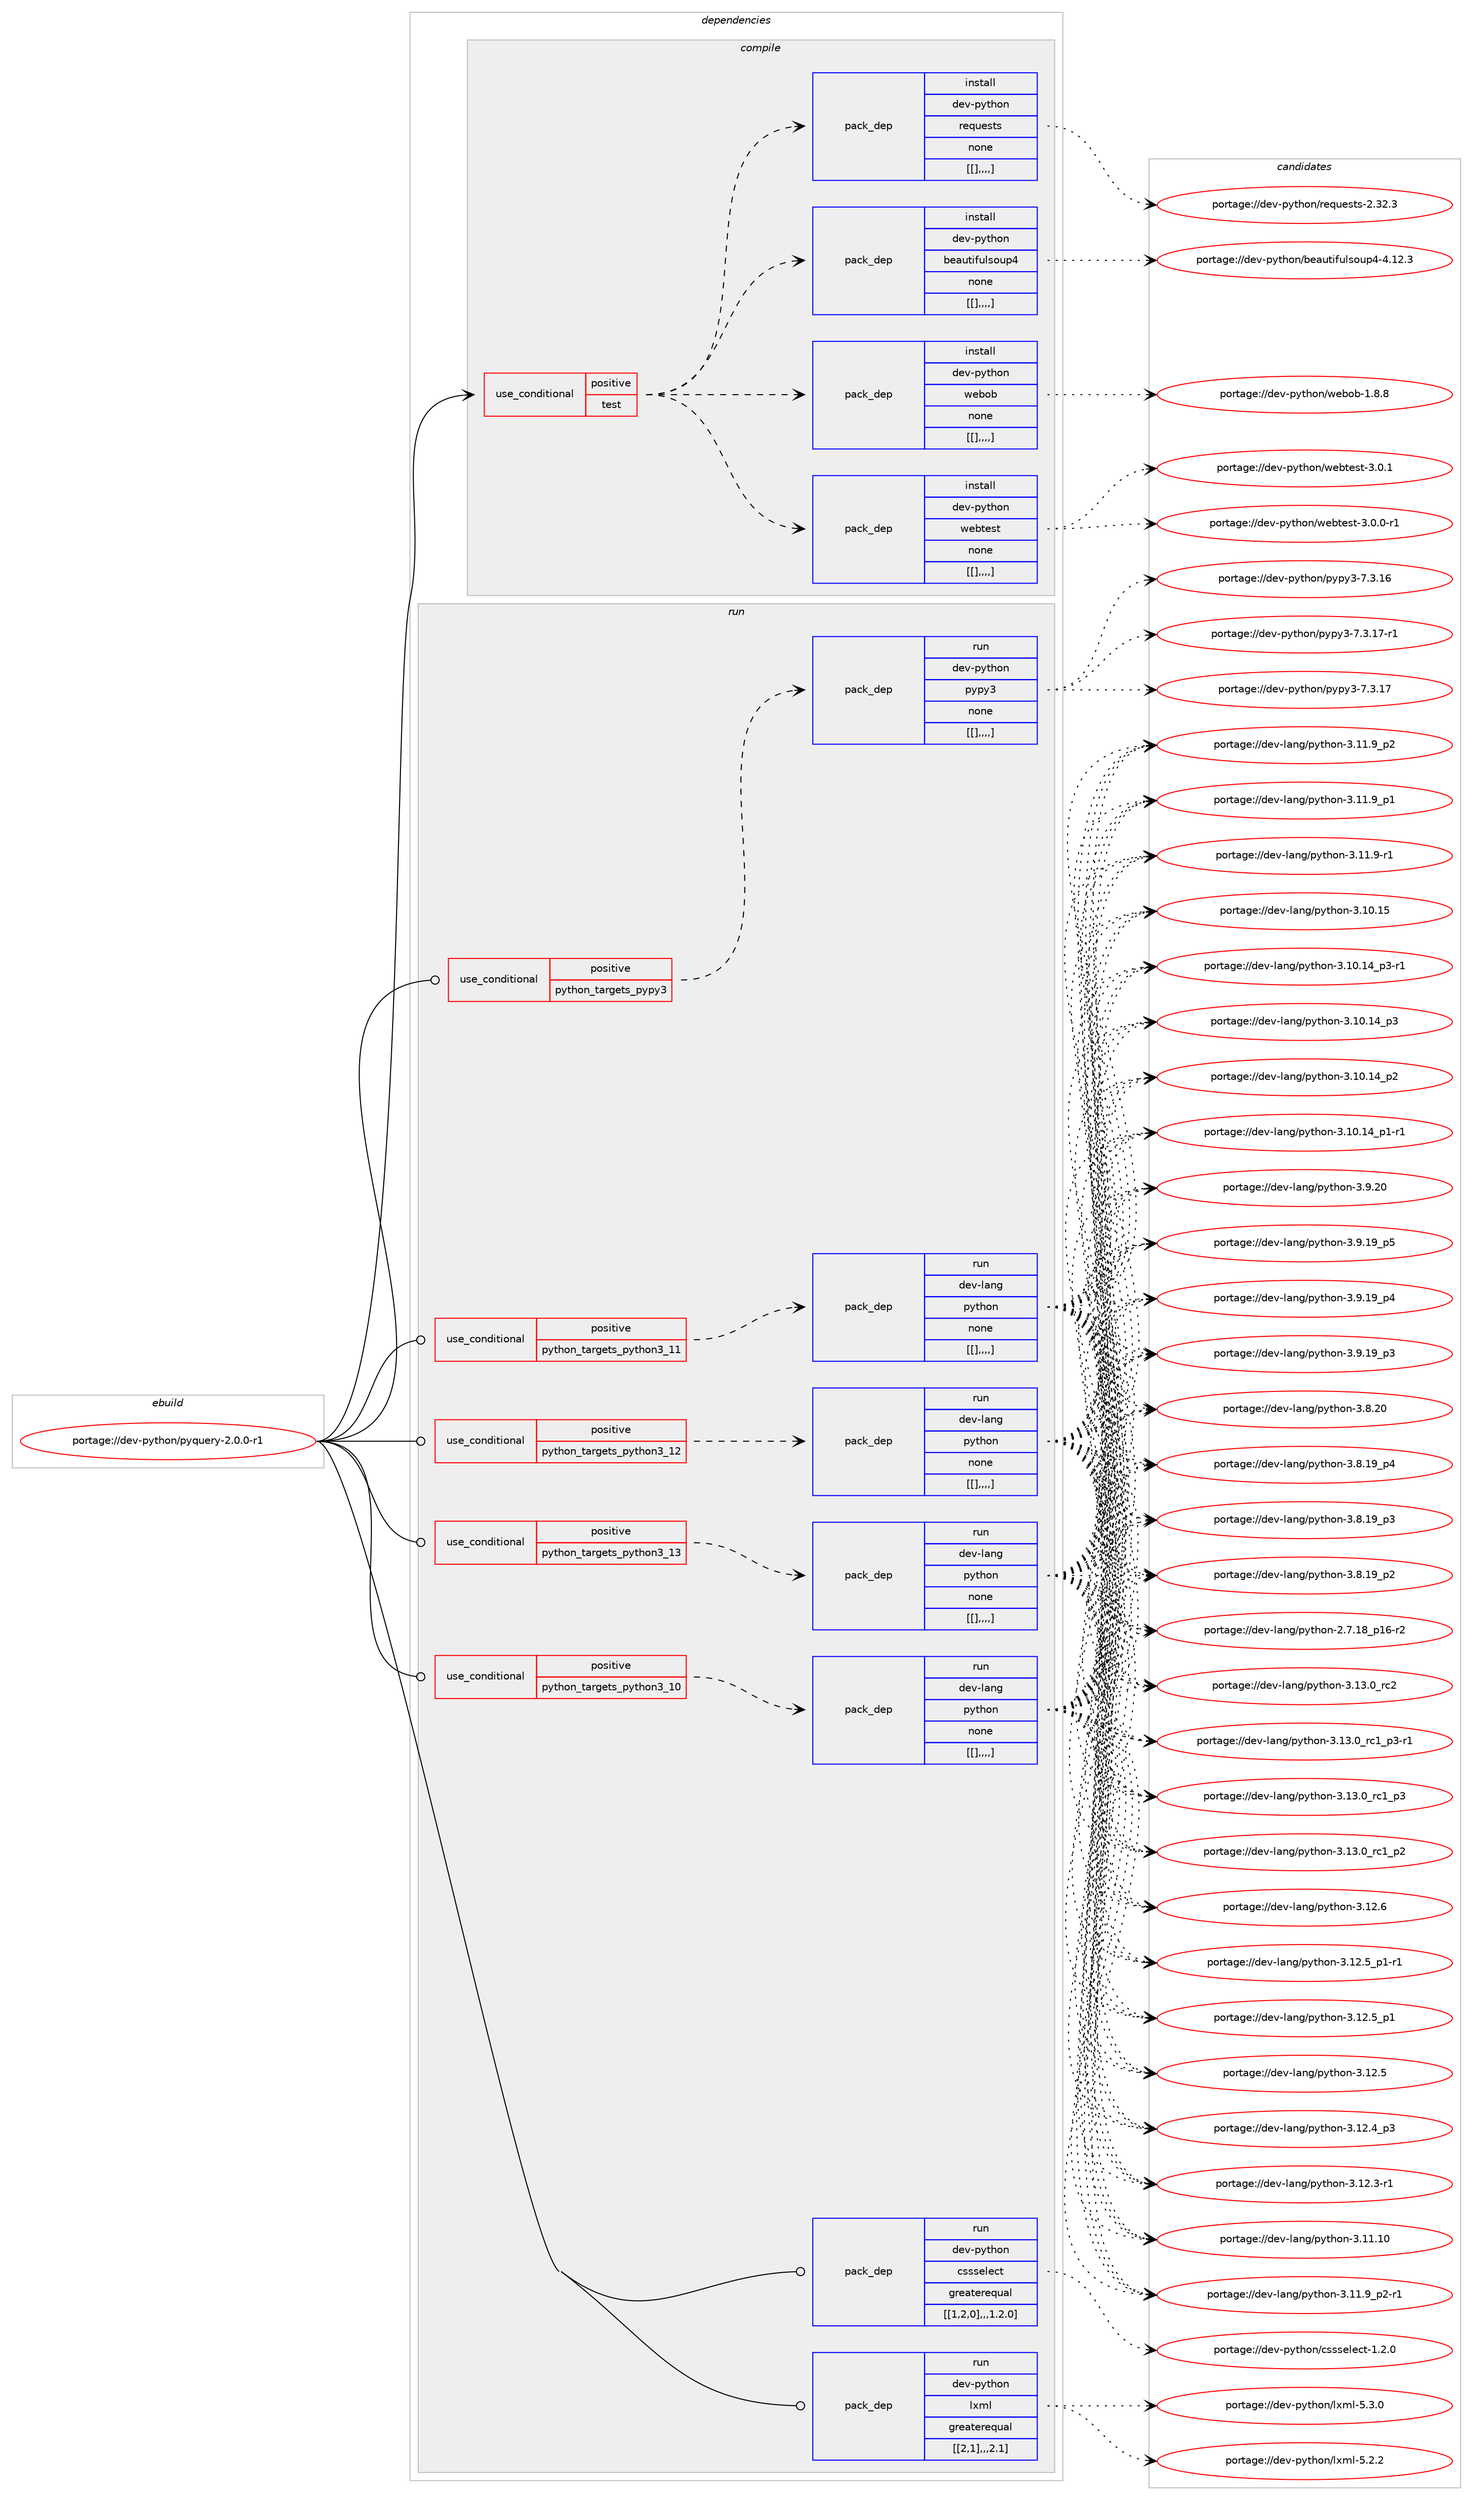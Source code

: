 digraph prolog {

# *************
# Graph options
# *************

newrank=true;
concentrate=true;
compound=true;
graph [rankdir=LR,fontname=Helvetica,fontsize=10,ranksep=1.5];#, ranksep=2.5, nodesep=0.2];
edge  [arrowhead=vee];
node  [fontname=Helvetica,fontsize=10];

# **********
# The ebuild
# **********

subgraph cluster_leftcol {
color=gray;
label=<<i>ebuild</i>>;
id [label="portage://dev-python/pyquery-2.0.0-r1", color=red, width=4, href="../dev-python/pyquery-2.0.0-r1.svg"];
}

# ****************
# The dependencies
# ****************

subgraph cluster_midcol {
color=gray;
label=<<i>dependencies</i>>;
subgraph cluster_compile {
fillcolor="#eeeeee";
style=filled;
label=<<i>compile</i>>;
subgraph cond38416 {
dependency159900 [label=<<TABLE BORDER="0" CELLBORDER="1" CELLSPACING="0" CELLPADDING="4"><TR><TD ROWSPAN="3" CELLPADDING="10">use_conditional</TD></TR><TR><TD>positive</TD></TR><TR><TD>test</TD></TR></TABLE>>, shape=none, color=red];
subgraph pack120233 {
dependency159901 [label=<<TABLE BORDER="0" CELLBORDER="1" CELLSPACING="0" CELLPADDING="4" WIDTH="220"><TR><TD ROWSPAN="6" CELLPADDING="30">pack_dep</TD></TR><TR><TD WIDTH="110">install</TD></TR><TR><TD>dev-python</TD></TR><TR><TD>beautifulsoup4</TD></TR><TR><TD>none</TD></TR><TR><TD>[[],,,,]</TD></TR></TABLE>>, shape=none, color=blue];
}
dependency159900:e -> dependency159901:w [weight=20,style="dashed",arrowhead="vee"];
subgraph pack120234 {
dependency159902 [label=<<TABLE BORDER="0" CELLBORDER="1" CELLSPACING="0" CELLPADDING="4" WIDTH="220"><TR><TD ROWSPAN="6" CELLPADDING="30">pack_dep</TD></TR><TR><TD WIDTH="110">install</TD></TR><TR><TD>dev-python</TD></TR><TR><TD>requests</TD></TR><TR><TD>none</TD></TR><TR><TD>[[],,,,]</TD></TR></TABLE>>, shape=none, color=blue];
}
dependency159900:e -> dependency159902:w [weight=20,style="dashed",arrowhead="vee"];
subgraph pack120235 {
dependency159903 [label=<<TABLE BORDER="0" CELLBORDER="1" CELLSPACING="0" CELLPADDING="4" WIDTH="220"><TR><TD ROWSPAN="6" CELLPADDING="30">pack_dep</TD></TR><TR><TD WIDTH="110">install</TD></TR><TR><TD>dev-python</TD></TR><TR><TD>webtest</TD></TR><TR><TD>none</TD></TR><TR><TD>[[],,,,]</TD></TR></TABLE>>, shape=none, color=blue];
}
dependency159900:e -> dependency159903:w [weight=20,style="dashed",arrowhead="vee"];
subgraph pack120236 {
dependency159904 [label=<<TABLE BORDER="0" CELLBORDER="1" CELLSPACING="0" CELLPADDING="4" WIDTH="220"><TR><TD ROWSPAN="6" CELLPADDING="30">pack_dep</TD></TR><TR><TD WIDTH="110">install</TD></TR><TR><TD>dev-python</TD></TR><TR><TD>webob</TD></TR><TR><TD>none</TD></TR><TR><TD>[[],,,,]</TD></TR></TABLE>>, shape=none, color=blue];
}
dependency159900:e -> dependency159904:w [weight=20,style="dashed",arrowhead="vee"];
}
id:e -> dependency159900:w [weight=20,style="solid",arrowhead="vee"];
}
subgraph cluster_compileandrun {
fillcolor="#eeeeee";
style=filled;
label=<<i>compile and run</i>>;
}
subgraph cluster_run {
fillcolor="#eeeeee";
style=filled;
label=<<i>run</i>>;
subgraph cond38417 {
dependency159905 [label=<<TABLE BORDER="0" CELLBORDER="1" CELLSPACING="0" CELLPADDING="4"><TR><TD ROWSPAN="3" CELLPADDING="10">use_conditional</TD></TR><TR><TD>positive</TD></TR><TR><TD>python_targets_pypy3</TD></TR></TABLE>>, shape=none, color=red];
subgraph pack120237 {
dependency159906 [label=<<TABLE BORDER="0" CELLBORDER="1" CELLSPACING="0" CELLPADDING="4" WIDTH="220"><TR><TD ROWSPAN="6" CELLPADDING="30">pack_dep</TD></TR><TR><TD WIDTH="110">run</TD></TR><TR><TD>dev-python</TD></TR><TR><TD>pypy3</TD></TR><TR><TD>none</TD></TR><TR><TD>[[],,,,]</TD></TR></TABLE>>, shape=none, color=blue];
}
dependency159905:e -> dependency159906:w [weight=20,style="dashed",arrowhead="vee"];
}
id:e -> dependency159905:w [weight=20,style="solid",arrowhead="odot"];
subgraph cond38418 {
dependency159907 [label=<<TABLE BORDER="0" CELLBORDER="1" CELLSPACING="0" CELLPADDING="4"><TR><TD ROWSPAN="3" CELLPADDING="10">use_conditional</TD></TR><TR><TD>positive</TD></TR><TR><TD>python_targets_python3_10</TD></TR></TABLE>>, shape=none, color=red];
subgraph pack120238 {
dependency159908 [label=<<TABLE BORDER="0" CELLBORDER="1" CELLSPACING="0" CELLPADDING="4" WIDTH="220"><TR><TD ROWSPAN="6" CELLPADDING="30">pack_dep</TD></TR><TR><TD WIDTH="110">run</TD></TR><TR><TD>dev-lang</TD></TR><TR><TD>python</TD></TR><TR><TD>none</TD></TR><TR><TD>[[],,,,]</TD></TR></TABLE>>, shape=none, color=blue];
}
dependency159907:e -> dependency159908:w [weight=20,style="dashed",arrowhead="vee"];
}
id:e -> dependency159907:w [weight=20,style="solid",arrowhead="odot"];
subgraph cond38419 {
dependency159909 [label=<<TABLE BORDER="0" CELLBORDER="1" CELLSPACING="0" CELLPADDING="4"><TR><TD ROWSPAN="3" CELLPADDING="10">use_conditional</TD></TR><TR><TD>positive</TD></TR><TR><TD>python_targets_python3_11</TD></TR></TABLE>>, shape=none, color=red];
subgraph pack120239 {
dependency159910 [label=<<TABLE BORDER="0" CELLBORDER="1" CELLSPACING="0" CELLPADDING="4" WIDTH="220"><TR><TD ROWSPAN="6" CELLPADDING="30">pack_dep</TD></TR><TR><TD WIDTH="110">run</TD></TR><TR><TD>dev-lang</TD></TR><TR><TD>python</TD></TR><TR><TD>none</TD></TR><TR><TD>[[],,,,]</TD></TR></TABLE>>, shape=none, color=blue];
}
dependency159909:e -> dependency159910:w [weight=20,style="dashed",arrowhead="vee"];
}
id:e -> dependency159909:w [weight=20,style="solid",arrowhead="odot"];
subgraph cond38420 {
dependency159911 [label=<<TABLE BORDER="0" CELLBORDER="1" CELLSPACING="0" CELLPADDING="4"><TR><TD ROWSPAN="3" CELLPADDING="10">use_conditional</TD></TR><TR><TD>positive</TD></TR><TR><TD>python_targets_python3_12</TD></TR></TABLE>>, shape=none, color=red];
subgraph pack120240 {
dependency159912 [label=<<TABLE BORDER="0" CELLBORDER="1" CELLSPACING="0" CELLPADDING="4" WIDTH="220"><TR><TD ROWSPAN="6" CELLPADDING="30">pack_dep</TD></TR><TR><TD WIDTH="110">run</TD></TR><TR><TD>dev-lang</TD></TR><TR><TD>python</TD></TR><TR><TD>none</TD></TR><TR><TD>[[],,,,]</TD></TR></TABLE>>, shape=none, color=blue];
}
dependency159911:e -> dependency159912:w [weight=20,style="dashed",arrowhead="vee"];
}
id:e -> dependency159911:w [weight=20,style="solid",arrowhead="odot"];
subgraph cond38421 {
dependency159913 [label=<<TABLE BORDER="0" CELLBORDER="1" CELLSPACING="0" CELLPADDING="4"><TR><TD ROWSPAN="3" CELLPADDING="10">use_conditional</TD></TR><TR><TD>positive</TD></TR><TR><TD>python_targets_python3_13</TD></TR></TABLE>>, shape=none, color=red];
subgraph pack120241 {
dependency159914 [label=<<TABLE BORDER="0" CELLBORDER="1" CELLSPACING="0" CELLPADDING="4" WIDTH="220"><TR><TD ROWSPAN="6" CELLPADDING="30">pack_dep</TD></TR><TR><TD WIDTH="110">run</TD></TR><TR><TD>dev-lang</TD></TR><TR><TD>python</TD></TR><TR><TD>none</TD></TR><TR><TD>[[],,,,]</TD></TR></TABLE>>, shape=none, color=blue];
}
dependency159913:e -> dependency159914:w [weight=20,style="dashed",arrowhead="vee"];
}
id:e -> dependency159913:w [weight=20,style="solid",arrowhead="odot"];
subgraph pack120242 {
dependency159915 [label=<<TABLE BORDER="0" CELLBORDER="1" CELLSPACING="0" CELLPADDING="4" WIDTH="220"><TR><TD ROWSPAN="6" CELLPADDING="30">pack_dep</TD></TR><TR><TD WIDTH="110">run</TD></TR><TR><TD>dev-python</TD></TR><TR><TD>cssselect</TD></TR><TR><TD>greaterequal</TD></TR><TR><TD>[[1,2,0],,,1.2.0]</TD></TR></TABLE>>, shape=none, color=blue];
}
id:e -> dependency159915:w [weight=20,style="solid",arrowhead="odot"];
subgraph pack120243 {
dependency159916 [label=<<TABLE BORDER="0" CELLBORDER="1" CELLSPACING="0" CELLPADDING="4" WIDTH="220"><TR><TD ROWSPAN="6" CELLPADDING="30">pack_dep</TD></TR><TR><TD WIDTH="110">run</TD></TR><TR><TD>dev-python</TD></TR><TR><TD>lxml</TD></TR><TR><TD>greaterequal</TD></TR><TR><TD>[[2,1],,,2.1]</TD></TR></TABLE>>, shape=none, color=blue];
}
id:e -> dependency159916:w [weight=20,style="solid",arrowhead="odot"];
}
}

# **************
# The candidates
# **************

subgraph cluster_choices {
rank=same;
color=gray;
label=<<i>candidates</i>>;

subgraph choice120233 {
color=black;
nodesep=1;
choice100101118451121211161041111104798101971171161051021171081151111171125245524649504651 [label="portage://dev-python/beautifulsoup4-4.12.3", color=red, width=4,href="../dev-python/beautifulsoup4-4.12.3.svg"];
dependency159901:e -> choice100101118451121211161041111104798101971171161051021171081151111171125245524649504651:w [style=dotted,weight="100"];
}
subgraph choice120234 {
color=black;
nodesep=1;
choice100101118451121211161041111104711410111311710111511611545504651504651 [label="portage://dev-python/requests-2.32.3", color=red, width=4,href="../dev-python/requests-2.32.3.svg"];
dependency159902:e -> choice100101118451121211161041111104711410111311710111511611545504651504651:w [style=dotted,weight="100"];
}
subgraph choice120235 {
color=black;
nodesep=1;
choice100101118451121211161041111104711910198116101115116455146484649 [label="portage://dev-python/webtest-3.0.1", color=red, width=4,href="../dev-python/webtest-3.0.1.svg"];
choice1001011184511212111610411111047119101981161011151164551464846484511449 [label="portage://dev-python/webtest-3.0.0-r1", color=red, width=4,href="../dev-python/webtest-3.0.0-r1.svg"];
dependency159903:e -> choice100101118451121211161041111104711910198116101115116455146484649:w [style=dotted,weight="100"];
dependency159903:e -> choice1001011184511212111610411111047119101981161011151164551464846484511449:w [style=dotted,weight="100"];
}
subgraph choice120236 {
color=black;
nodesep=1;
choice10010111845112121116104111110471191019811198454946564656 [label="portage://dev-python/webob-1.8.8", color=red, width=4,href="../dev-python/webob-1.8.8.svg"];
dependency159904:e -> choice10010111845112121116104111110471191019811198454946564656:w [style=dotted,weight="100"];
}
subgraph choice120237 {
color=black;
nodesep=1;
choice100101118451121211161041111104711212111212151455546514649554511449 [label="portage://dev-python/pypy3-7.3.17-r1", color=red, width=4,href="../dev-python/pypy3-7.3.17-r1.svg"];
choice10010111845112121116104111110471121211121215145554651464955 [label="portage://dev-python/pypy3-7.3.17", color=red, width=4,href="../dev-python/pypy3-7.3.17.svg"];
choice10010111845112121116104111110471121211121215145554651464954 [label="portage://dev-python/pypy3-7.3.16", color=red, width=4,href="../dev-python/pypy3-7.3.16.svg"];
dependency159906:e -> choice100101118451121211161041111104711212111212151455546514649554511449:w [style=dotted,weight="100"];
dependency159906:e -> choice10010111845112121116104111110471121211121215145554651464955:w [style=dotted,weight="100"];
dependency159906:e -> choice10010111845112121116104111110471121211121215145554651464954:w [style=dotted,weight="100"];
}
subgraph choice120238 {
color=black;
nodesep=1;
choice10010111845108971101034711212111610411111045514649514648951149950 [label="portage://dev-lang/python-3.13.0_rc2", color=red, width=4,href="../dev-lang/python-3.13.0_rc2.svg"];
choice1001011184510897110103471121211161041111104551464951464895114994995112514511449 [label="portage://dev-lang/python-3.13.0_rc1_p3-r1", color=red, width=4,href="../dev-lang/python-3.13.0_rc1_p3-r1.svg"];
choice100101118451089711010347112121116104111110455146495146489511499499511251 [label="portage://dev-lang/python-3.13.0_rc1_p3", color=red, width=4,href="../dev-lang/python-3.13.0_rc1_p3.svg"];
choice100101118451089711010347112121116104111110455146495146489511499499511250 [label="portage://dev-lang/python-3.13.0_rc1_p2", color=red, width=4,href="../dev-lang/python-3.13.0_rc1_p2.svg"];
choice10010111845108971101034711212111610411111045514649504654 [label="portage://dev-lang/python-3.12.6", color=red, width=4,href="../dev-lang/python-3.12.6.svg"];
choice1001011184510897110103471121211161041111104551464950465395112494511449 [label="portage://dev-lang/python-3.12.5_p1-r1", color=red, width=4,href="../dev-lang/python-3.12.5_p1-r1.svg"];
choice100101118451089711010347112121116104111110455146495046539511249 [label="portage://dev-lang/python-3.12.5_p1", color=red, width=4,href="../dev-lang/python-3.12.5_p1.svg"];
choice10010111845108971101034711212111610411111045514649504653 [label="portage://dev-lang/python-3.12.5", color=red, width=4,href="../dev-lang/python-3.12.5.svg"];
choice100101118451089711010347112121116104111110455146495046529511251 [label="portage://dev-lang/python-3.12.4_p3", color=red, width=4,href="../dev-lang/python-3.12.4_p3.svg"];
choice100101118451089711010347112121116104111110455146495046514511449 [label="portage://dev-lang/python-3.12.3-r1", color=red, width=4,href="../dev-lang/python-3.12.3-r1.svg"];
choice1001011184510897110103471121211161041111104551464949464948 [label="portage://dev-lang/python-3.11.10", color=red, width=4,href="../dev-lang/python-3.11.10.svg"];
choice1001011184510897110103471121211161041111104551464949465795112504511449 [label="portage://dev-lang/python-3.11.9_p2-r1", color=red, width=4,href="../dev-lang/python-3.11.9_p2-r1.svg"];
choice100101118451089711010347112121116104111110455146494946579511250 [label="portage://dev-lang/python-3.11.9_p2", color=red, width=4,href="../dev-lang/python-3.11.9_p2.svg"];
choice100101118451089711010347112121116104111110455146494946579511249 [label="portage://dev-lang/python-3.11.9_p1", color=red, width=4,href="../dev-lang/python-3.11.9_p1.svg"];
choice100101118451089711010347112121116104111110455146494946574511449 [label="portage://dev-lang/python-3.11.9-r1", color=red, width=4,href="../dev-lang/python-3.11.9-r1.svg"];
choice1001011184510897110103471121211161041111104551464948464953 [label="portage://dev-lang/python-3.10.15", color=red, width=4,href="../dev-lang/python-3.10.15.svg"];
choice100101118451089711010347112121116104111110455146494846495295112514511449 [label="portage://dev-lang/python-3.10.14_p3-r1", color=red, width=4,href="../dev-lang/python-3.10.14_p3-r1.svg"];
choice10010111845108971101034711212111610411111045514649484649529511251 [label="portage://dev-lang/python-3.10.14_p3", color=red, width=4,href="../dev-lang/python-3.10.14_p3.svg"];
choice10010111845108971101034711212111610411111045514649484649529511250 [label="portage://dev-lang/python-3.10.14_p2", color=red, width=4,href="../dev-lang/python-3.10.14_p2.svg"];
choice100101118451089711010347112121116104111110455146494846495295112494511449 [label="portage://dev-lang/python-3.10.14_p1-r1", color=red, width=4,href="../dev-lang/python-3.10.14_p1-r1.svg"];
choice10010111845108971101034711212111610411111045514657465048 [label="portage://dev-lang/python-3.9.20", color=red, width=4,href="../dev-lang/python-3.9.20.svg"];
choice100101118451089711010347112121116104111110455146574649579511253 [label="portage://dev-lang/python-3.9.19_p5", color=red, width=4,href="../dev-lang/python-3.9.19_p5.svg"];
choice100101118451089711010347112121116104111110455146574649579511252 [label="portage://dev-lang/python-3.9.19_p4", color=red, width=4,href="../dev-lang/python-3.9.19_p4.svg"];
choice100101118451089711010347112121116104111110455146574649579511251 [label="portage://dev-lang/python-3.9.19_p3", color=red, width=4,href="../dev-lang/python-3.9.19_p3.svg"];
choice10010111845108971101034711212111610411111045514656465048 [label="portage://dev-lang/python-3.8.20", color=red, width=4,href="../dev-lang/python-3.8.20.svg"];
choice100101118451089711010347112121116104111110455146564649579511252 [label="portage://dev-lang/python-3.8.19_p4", color=red, width=4,href="../dev-lang/python-3.8.19_p4.svg"];
choice100101118451089711010347112121116104111110455146564649579511251 [label="portage://dev-lang/python-3.8.19_p3", color=red, width=4,href="../dev-lang/python-3.8.19_p3.svg"];
choice100101118451089711010347112121116104111110455146564649579511250 [label="portage://dev-lang/python-3.8.19_p2", color=red, width=4,href="../dev-lang/python-3.8.19_p2.svg"];
choice100101118451089711010347112121116104111110455046554649569511249544511450 [label="portage://dev-lang/python-2.7.18_p16-r2", color=red, width=4,href="../dev-lang/python-2.7.18_p16-r2.svg"];
dependency159908:e -> choice10010111845108971101034711212111610411111045514649514648951149950:w [style=dotted,weight="100"];
dependency159908:e -> choice1001011184510897110103471121211161041111104551464951464895114994995112514511449:w [style=dotted,weight="100"];
dependency159908:e -> choice100101118451089711010347112121116104111110455146495146489511499499511251:w [style=dotted,weight="100"];
dependency159908:e -> choice100101118451089711010347112121116104111110455146495146489511499499511250:w [style=dotted,weight="100"];
dependency159908:e -> choice10010111845108971101034711212111610411111045514649504654:w [style=dotted,weight="100"];
dependency159908:e -> choice1001011184510897110103471121211161041111104551464950465395112494511449:w [style=dotted,weight="100"];
dependency159908:e -> choice100101118451089711010347112121116104111110455146495046539511249:w [style=dotted,weight="100"];
dependency159908:e -> choice10010111845108971101034711212111610411111045514649504653:w [style=dotted,weight="100"];
dependency159908:e -> choice100101118451089711010347112121116104111110455146495046529511251:w [style=dotted,weight="100"];
dependency159908:e -> choice100101118451089711010347112121116104111110455146495046514511449:w [style=dotted,weight="100"];
dependency159908:e -> choice1001011184510897110103471121211161041111104551464949464948:w [style=dotted,weight="100"];
dependency159908:e -> choice1001011184510897110103471121211161041111104551464949465795112504511449:w [style=dotted,weight="100"];
dependency159908:e -> choice100101118451089711010347112121116104111110455146494946579511250:w [style=dotted,weight="100"];
dependency159908:e -> choice100101118451089711010347112121116104111110455146494946579511249:w [style=dotted,weight="100"];
dependency159908:e -> choice100101118451089711010347112121116104111110455146494946574511449:w [style=dotted,weight="100"];
dependency159908:e -> choice1001011184510897110103471121211161041111104551464948464953:w [style=dotted,weight="100"];
dependency159908:e -> choice100101118451089711010347112121116104111110455146494846495295112514511449:w [style=dotted,weight="100"];
dependency159908:e -> choice10010111845108971101034711212111610411111045514649484649529511251:w [style=dotted,weight="100"];
dependency159908:e -> choice10010111845108971101034711212111610411111045514649484649529511250:w [style=dotted,weight="100"];
dependency159908:e -> choice100101118451089711010347112121116104111110455146494846495295112494511449:w [style=dotted,weight="100"];
dependency159908:e -> choice10010111845108971101034711212111610411111045514657465048:w [style=dotted,weight="100"];
dependency159908:e -> choice100101118451089711010347112121116104111110455146574649579511253:w [style=dotted,weight="100"];
dependency159908:e -> choice100101118451089711010347112121116104111110455146574649579511252:w [style=dotted,weight="100"];
dependency159908:e -> choice100101118451089711010347112121116104111110455146574649579511251:w [style=dotted,weight="100"];
dependency159908:e -> choice10010111845108971101034711212111610411111045514656465048:w [style=dotted,weight="100"];
dependency159908:e -> choice100101118451089711010347112121116104111110455146564649579511252:w [style=dotted,weight="100"];
dependency159908:e -> choice100101118451089711010347112121116104111110455146564649579511251:w [style=dotted,weight="100"];
dependency159908:e -> choice100101118451089711010347112121116104111110455146564649579511250:w [style=dotted,weight="100"];
dependency159908:e -> choice100101118451089711010347112121116104111110455046554649569511249544511450:w [style=dotted,weight="100"];
}
subgraph choice120239 {
color=black;
nodesep=1;
choice10010111845108971101034711212111610411111045514649514648951149950 [label="portage://dev-lang/python-3.13.0_rc2", color=red, width=4,href="../dev-lang/python-3.13.0_rc2.svg"];
choice1001011184510897110103471121211161041111104551464951464895114994995112514511449 [label="portage://dev-lang/python-3.13.0_rc1_p3-r1", color=red, width=4,href="../dev-lang/python-3.13.0_rc1_p3-r1.svg"];
choice100101118451089711010347112121116104111110455146495146489511499499511251 [label="portage://dev-lang/python-3.13.0_rc1_p3", color=red, width=4,href="../dev-lang/python-3.13.0_rc1_p3.svg"];
choice100101118451089711010347112121116104111110455146495146489511499499511250 [label="portage://dev-lang/python-3.13.0_rc1_p2", color=red, width=4,href="../dev-lang/python-3.13.0_rc1_p2.svg"];
choice10010111845108971101034711212111610411111045514649504654 [label="portage://dev-lang/python-3.12.6", color=red, width=4,href="../dev-lang/python-3.12.6.svg"];
choice1001011184510897110103471121211161041111104551464950465395112494511449 [label="portage://dev-lang/python-3.12.5_p1-r1", color=red, width=4,href="../dev-lang/python-3.12.5_p1-r1.svg"];
choice100101118451089711010347112121116104111110455146495046539511249 [label="portage://dev-lang/python-3.12.5_p1", color=red, width=4,href="../dev-lang/python-3.12.5_p1.svg"];
choice10010111845108971101034711212111610411111045514649504653 [label="portage://dev-lang/python-3.12.5", color=red, width=4,href="../dev-lang/python-3.12.5.svg"];
choice100101118451089711010347112121116104111110455146495046529511251 [label="portage://dev-lang/python-3.12.4_p3", color=red, width=4,href="../dev-lang/python-3.12.4_p3.svg"];
choice100101118451089711010347112121116104111110455146495046514511449 [label="portage://dev-lang/python-3.12.3-r1", color=red, width=4,href="../dev-lang/python-3.12.3-r1.svg"];
choice1001011184510897110103471121211161041111104551464949464948 [label="portage://dev-lang/python-3.11.10", color=red, width=4,href="../dev-lang/python-3.11.10.svg"];
choice1001011184510897110103471121211161041111104551464949465795112504511449 [label="portage://dev-lang/python-3.11.9_p2-r1", color=red, width=4,href="../dev-lang/python-3.11.9_p2-r1.svg"];
choice100101118451089711010347112121116104111110455146494946579511250 [label="portage://dev-lang/python-3.11.9_p2", color=red, width=4,href="../dev-lang/python-3.11.9_p2.svg"];
choice100101118451089711010347112121116104111110455146494946579511249 [label="portage://dev-lang/python-3.11.9_p1", color=red, width=4,href="../dev-lang/python-3.11.9_p1.svg"];
choice100101118451089711010347112121116104111110455146494946574511449 [label="portage://dev-lang/python-3.11.9-r1", color=red, width=4,href="../dev-lang/python-3.11.9-r1.svg"];
choice1001011184510897110103471121211161041111104551464948464953 [label="portage://dev-lang/python-3.10.15", color=red, width=4,href="../dev-lang/python-3.10.15.svg"];
choice100101118451089711010347112121116104111110455146494846495295112514511449 [label="portage://dev-lang/python-3.10.14_p3-r1", color=red, width=4,href="../dev-lang/python-3.10.14_p3-r1.svg"];
choice10010111845108971101034711212111610411111045514649484649529511251 [label="portage://dev-lang/python-3.10.14_p3", color=red, width=4,href="../dev-lang/python-3.10.14_p3.svg"];
choice10010111845108971101034711212111610411111045514649484649529511250 [label="portage://dev-lang/python-3.10.14_p2", color=red, width=4,href="../dev-lang/python-3.10.14_p2.svg"];
choice100101118451089711010347112121116104111110455146494846495295112494511449 [label="portage://dev-lang/python-3.10.14_p1-r1", color=red, width=4,href="../dev-lang/python-3.10.14_p1-r1.svg"];
choice10010111845108971101034711212111610411111045514657465048 [label="portage://dev-lang/python-3.9.20", color=red, width=4,href="../dev-lang/python-3.9.20.svg"];
choice100101118451089711010347112121116104111110455146574649579511253 [label="portage://dev-lang/python-3.9.19_p5", color=red, width=4,href="../dev-lang/python-3.9.19_p5.svg"];
choice100101118451089711010347112121116104111110455146574649579511252 [label="portage://dev-lang/python-3.9.19_p4", color=red, width=4,href="../dev-lang/python-3.9.19_p4.svg"];
choice100101118451089711010347112121116104111110455146574649579511251 [label="portage://dev-lang/python-3.9.19_p3", color=red, width=4,href="../dev-lang/python-3.9.19_p3.svg"];
choice10010111845108971101034711212111610411111045514656465048 [label="portage://dev-lang/python-3.8.20", color=red, width=4,href="../dev-lang/python-3.8.20.svg"];
choice100101118451089711010347112121116104111110455146564649579511252 [label="portage://dev-lang/python-3.8.19_p4", color=red, width=4,href="../dev-lang/python-3.8.19_p4.svg"];
choice100101118451089711010347112121116104111110455146564649579511251 [label="portage://dev-lang/python-3.8.19_p3", color=red, width=4,href="../dev-lang/python-3.8.19_p3.svg"];
choice100101118451089711010347112121116104111110455146564649579511250 [label="portage://dev-lang/python-3.8.19_p2", color=red, width=4,href="../dev-lang/python-3.8.19_p2.svg"];
choice100101118451089711010347112121116104111110455046554649569511249544511450 [label="portage://dev-lang/python-2.7.18_p16-r2", color=red, width=4,href="../dev-lang/python-2.7.18_p16-r2.svg"];
dependency159910:e -> choice10010111845108971101034711212111610411111045514649514648951149950:w [style=dotted,weight="100"];
dependency159910:e -> choice1001011184510897110103471121211161041111104551464951464895114994995112514511449:w [style=dotted,weight="100"];
dependency159910:e -> choice100101118451089711010347112121116104111110455146495146489511499499511251:w [style=dotted,weight="100"];
dependency159910:e -> choice100101118451089711010347112121116104111110455146495146489511499499511250:w [style=dotted,weight="100"];
dependency159910:e -> choice10010111845108971101034711212111610411111045514649504654:w [style=dotted,weight="100"];
dependency159910:e -> choice1001011184510897110103471121211161041111104551464950465395112494511449:w [style=dotted,weight="100"];
dependency159910:e -> choice100101118451089711010347112121116104111110455146495046539511249:w [style=dotted,weight="100"];
dependency159910:e -> choice10010111845108971101034711212111610411111045514649504653:w [style=dotted,weight="100"];
dependency159910:e -> choice100101118451089711010347112121116104111110455146495046529511251:w [style=dotted,weight="100"];
dependency159910:e -> choice100101118451089711010347112121116104111110455146495046514511449:w [style=dotted,weight="100"];
dependency159910:e -> choice1001011184510897110103471121211161041111104551464949464948:w [style=dotted,weight="100"];
dependency159910:e -> choice1001011184510897110103471121211161041111104551464949465795112504511449:w [style=dotted,weight="100"];
dependency159910:e -> choice100101118451089711010347112121116104111110455146494946579511250:w [style=dotted,weight="100"];
dependency159910:e -> choice100101118451089711010347112121116104111110455146494946579511249:w [style=dotted,weight="100"];
dependency159910:e -> choice100101118451089711010347112121116104111110455146494946574511449:w [style=dotted,weight="100"];
dependency159910:e -> choice1001011184510897110103471121211161041111104551464948464953:w [style=dotted,weight="100"];
dependency159910:e -> choice100101118451089711010347112121116104111110455146494846495295112514511449:w [style=dotted,weight="100"];
dependency159910:e -> choice10010111845108971101034711212111610411111045514649484649529511251:w [style=dotted,weight="100"];
dependency159910:e -> choice10010111845108971101034711212111610411111045514649484649529511250:w [style=dotted,weight="100"];
dependency159910:e -> choice100101118451089711010347112121116104111110455146494846495295112494511449:w [style=dotted,weight="100"];
dependency159910:e -> choice10010111845108971101034711212111610411111045514657465048:w [style=dotted,weight="100"];
dependency159910:e -> choice100101118451089711010347112121116104111110455146574649579511253:w [style=dotted,weight="100"];
dependency159910:e -> choice100101118451089711010347112121116104111110455146574649579511252:w [style=dotted,weight="100"];
dependency159910:e -> choice100101118451089711010347112121116104111110455146574649579511251:w [style=dotted,weight="100"];
dependency159910:e -> choice10010111845108971101034711212111610411111045514656465048:w [style=dotted,weight="100"];
dependency159910:e -> choice100101118451089711010347112121116104111110455146564649579511252:w [style=dotted,weight="100"];
dependency159910:e -> choice100101118451089711010347112121116104111110455146564649579511251:w [style=dotted,weight="100"];
dependency159910:e -> choice100101118451089711010347112121116104111110455146564649579511250:w [style=dotted,weight="100"];
dependency159910:e -> choice100101118451089711010347112121116104111110455046554649569511249544511450:w [style=dotted,weight="100"];
}
subgraph choice120240 {
color=black;
nodesep=1;
choice10010111845108971101034711212111610411111045514649514648951149950 [label="portage://dev-lang/python-3.13.0_rc2", color=red, width=4,href="../dev-lang/python-3.13.0_rc2.svg"];
choice1001011184510897110103471121211161041111104551464951464895114994995112514511449 [label="portage://dev-lang/python-3.13.0_rc1_p3-r1", color=red, width=4,href="../dev-lang/python-3.13.0_rc1_p3-r1.svg"];
choice100101118451089711010347112121116104111110455146495146489511499499511251 [label="portage://dev-lang/python-3.13.0_rc1_p3", color=red, width=4,href="../dev-lang/python-3.13.0_rc1_p3.svg"];
choice100101118451089711010347112121116104111110455146495146489511499499511250 [label="portage://dev-lang/python-3.13.0_rc1_p2", color=red, width=4,href="../dev-lang/python-3.13.0_rc1_p2.svg"];
choice10010111845108971101034711212111610411111045514649504654 [label="portage://dev-lang/python-3.12.6", color=red, width=4,href="../dev-lang/python-3.12.6.svg"];
choice1001011184510897110103471121211161041111104551464950465395112494511449 [label="portage://dev-lang/python-3.12.5_p1-r1", color=red, width=4,href="../dev-lang/python-3.12.5_p1-r1.svg"];
choice100101118451089711010347112121116104111110455146495046539511249 [label="portage://dev-lang/python-3.12.5_p1", color=red, width=4,href="../dev-lang/python-3.12.5_p1.svg"];
choice10010111845108971101034711212111610411111045514649504653 [label="portage://dev-lang/python-3.12.5", color=red, width=4,href="../dev-lang/python-3.12.5.svg"];
choice100101118451089711010347112121116104111110455146495046529511251 [label="portage://dev-lang/python-3.12.4_p3", color=red, width=4,href="../dev-lang/python-3.12.4_p3.svg"];
choice100101118451089711010347112121116104111110455146495046514511449 [label="portage://dev-lang/python-3.12.3-r1", color=red, width=4,href="../dev-lang/python-3.12.3-r1.svg"];
choice1001011184510897110103471121211161041111104551464949464948 [label="portage://dev-lang/python-3.11.10", color=red, width=4,href="../dev-lang/python-3.11.10.svg"];
choice1001011184510897110103471121211161041111104551464949465795112504511449 [label="portage://dev-lang/python-3.11.9_p2-r1", color=red, width=4,href="../dev-lang/python-3.11.9_p2-r1.svg"];
choice100101118451089711010347112121116104111110455146494946579511250 [label="portage://dev-lang/python-3.11.9_p2", color=red, width=4,href="../dev-lang/python-3.11.9_p2.svg"];
choice100101118451089711010347112121116104111110455146494946579511249 [label="portage://dev-lang/python-3.11.9_p1", color=red, width=4,href="../dev-lang/python-3.11.9_p1.svg"];
choice100101118451089711010347112121116104111110455146494946574511449 [label="portage://dev-lang/python-3.11.9-r1", color=red, width=4,href="../dev-lang/python-3.11.9-r1.svg"];
choice1001011184510897110103471121211161041111104551464948464953 [label="portage://dev-lang/python-3.10.15", color=red, width=4,href="../dev-lang/python-3.10.15.svg"];
choice100101118451089711010347112121116104111110455146494846495295112514511449 [label="portage://dev-lang/python-3.10.14_p3-r1", color=red, width=4,href="../dev-lang/python-3.10.14_p3-r1.svg"];
choice10010111845108971101034711212111610411111045514649484649529511251 [label="portage://dev-lang/python-3.10.14_p3", color=red, width=4,href="../dev-lang/python-3.10.14_p3.svg"];
choice10010111845108971101034711212111610411111045514649484649529511250 [label="portage://dev-lang/python-3.10.14_p2", color=red, width=4,href="../dev-lang/python-3.10.14_p2.svg"];
choice100101118451089711010347112121116104111110455146494846495295112494511449 [label="portage://dev-lang/python-3.10.14_p1-r1", color=red, width=4,href="../dev-lang/python-3.10.14_p1-r1.svg"];
choice10010111845108971101034711212111610411111045514657465048 [label="portage://dev-lang/python-3.9.20", color=red, width=4,href="../dev-lang/python-3.9.20.svg"];
choice100101118451089711010347112121116104111110455146574649579511253 [label="portage://dev-lang/python-3.9.19_p5", color=red, width=4,href="../dev-lang/python-3.9.19_p5.svg"];
choice100101118451089711010347112121116104111110455146574649579511252 [label="portage://dev-lang/python-3.9.19_p4", color=red, width=4,href="../dev-lang/python-3.9.19_p4.svg"];
choice100101118451089711010347112121116104111110455146574649579511251 [label="portage://dev-lang/python-3.9.19_p3", color=red, width=4,href="../dev-lang/python-3.9.19_p3.svg"];
choice10010111845108971101034711212111610411111045514656465048 [label="portage://dev-lang/python-3.8.20", color=red, width=4,href="../dev-lang/python-3.8.20.svg"];
choice100101118451089711010347112121116104111110455146564649579511252 [label="portage://dev-lang/python-3.8.19_p4", color=red, width=4,href="../dev-lang/python-3.8.19_p4.svg"];
choice100101118451089711010347112121116104111110455146564649579511251 [label="portage://dev-lang/python-3.8.19_p3", color=red, width=4,href="../dev-lang/python-3.8.19_p3.svg"];
choice100101118451089711010347112121116104111110455146564649579511250 [label="portage://dev-lang/python-3.8.19_p2", color=red, width=4,href="../dev-lang/python-3.8.19_p2.svg"];
choice100101118451089711010347112121116104111110455046554649569511249544511450 [label="portage://dev-lang/python-2.7.18_p16-r2", color=red, width=4,href="../dev-lang/python-2.7.18_p16-r2.svg"];
dependency159912:e -> choice10010111845108971101034711212111610411111045514649514648951149950:w [style=dotted,weight="100"];
dependency159912:e -> choice1001011184510897110103471121211161041111104551464951464895114994995112514511449:w [style=dotted,weight="100"];
dependency159912:e -> choice100101118451089711010347112121116104111110455146495146489511499499511251:w [style=dotted,weight="100"];
dependency159912:e -> choice100101118451089711010347112121116104111110455146495146489511499499511250:w [style=dotted,weight="100"];
dependency159912:e -> choice10010111845108971101034711212111610411111045514649504654:w [style=dotted,weight="100"];
dependency159912:e -> choice1001011184510897110103471121211161041111104551464950465395112494511449:w [style=dotted,weight="100"];
dependency159912:e -> choice100101118451089711010347112121116104111110455146495046539511249:w [style=dotted,weight="100"];
dependency159912:e -> choice10010111845108971101034711212111610411111045514649504653:w [style=dotted,weight="100"];
dependency159912:e -> choice100101118451089711010347112121116104111110455146495046529511251:w [style=dotted,weight="100"];
dependency159912:e -> choice100101118451089711010347112121116104111110455146495046514511449:w [style=dotted,weight="100"];
dependency159912:e -> choice1001011184510897110103471121211161041111104551464949464948:w [style=dotted,weight="100"];
dependency159912:e -> choice1001011184510897110103471121211161041111104551464949465795112504511449:w [style=dotted,weight="100"];
dependency159912:e -> choice100101118451089711010347112121116104111110455146494946579511250:w [style=dotted,weight="100"];
dependency159912:e -> choice100101118451089711010347112121116104111110455146494946579511249:w [style=dotted,weight="100"];
dependency159912:e -> choice100101118451089711010347112121116104111110455146494946574511449:w [style=dotted,weight="100"];
dependency159912:e -> choice1001011184510897110103471121211161041111104551464948464953:w [style=dotted,weight="100"];
dependency159912:e -> choice100101118451089711010347112121116104111110455146494846495295112514511449:w [style=dotted,weight="100"];
dependency159912:e -> choice10010111845108971101034711212111610411111045514649484649529511251:w [style=dotted,weight="100"];
dependency159912:e -> choice10010111845108971101034711212111610411111045514649484649529511250:w [style=dotted,weight="100"];
dependency159912:e -> choice100101118451089711010347112121116104111110455146494846495295112494511449:w [style=dotted,weight="100"];
dependency159912:e -> choice10010111845108971101034711212111610411111045514657465048:w [style=dotted,weight="100"];
dependency159912:e -> choice100101118451089711010347112121116104111110455146574649579511253:w [style=dotted,weight="100"];
dependency159912:e -> choice100101118451089711010347112121116104111110455146574649579511252:w [style=dotted,weight="100"];
dependency159912:e -> choice100101118451089711010347112121116104111110455146574649579511251:w [style=dotted,weight="100"];
dependency159912:e -> choice10010111845108971101034711212111610411111045514656465048:w [style=dotted,weight="100"];
dependency159912:e -> choice100101118451089711010347112121116104111110455146564649579511252:w [style=dotted,weight="100"];
dependency159912:e -> choice100101118451089711010347112121116104111110455146564649579511251:w [style=dotted,weight="100"];
dependency159912:e -> choice100101118451089711010347112121116104111110455146564649579511250:w [style=dotted,weight="100"];
dependency159912:e -> choice100101118451089711010347112121116104111110455046554649569511249544511450:w [style=dotted,weight="100"];
}
subgraph choice120241 {
color=black;
nodesep=1;
choice10010111845108971101034711212111610411111045514649514648951149950 [label="portage://dev-lang/python-3.13.0_rc2", color=red, width=4,href="../dev-lang/python-3.13.0_rc2.svg"];
choice1001011184510897110103471121211161041111104551464951464895114994995112514511449 [label="portage://dev-lang/python-3.13.0_rc1_p3-r1", color=red, width=4,href="../dev-lang/python-3.13.0_rc1_p3-r1.svg"];
choice100101118451089711010347112121116104111110455146495146489511499499511251 [label="portage://dev-lang/python-3.13.0_rc1_p3", color=red, width=4,href="../dev-lang/python-3.13.0_rc1_p3.svg"];
choice100101118451089711010347112121116104111110455146495146489511499499511250 [label="portage://dev-lang/python-3.13.0_rc1_p2", color=red, width=4,href="../dev-lang/python-3.13.0_rc1_p2.svg"];
choice10010111845108971101034711212111610411111045514649504654 [label="portage://dev-lang/python-3.12.6", color=red, width=4,href="../dev-lang/python-3.12.6.svg"];
choice1001011184510897110103471121211161041111104551464950465395112494511449 [label="portage://dev-lang/python-3.12.5_p1-r1", color=red, width=4,href="../dev-lang/python-3.12.5_p1-r1.svg"];
choice100101118451089711010347112121116104111110455146495046539511249 [label="portage://dev-lang/python-3.12.5_p1", color=red, width=4,href="../dev-lang/python-3.12.5_p1.svg"];
choice10010111845108971101034711212111610411111045514649504653 [label="portage://dev-lang/python-3.12.5", color=red, width=4,href="../dev-lang/python-3.12.5.svg"];
choice100101118451089711010347112121116104111110455146495046529511251 [label="portage://dev-lang/python-3.12.4_p3", color=red, width=4,href="../dev-lang/python-3.12.4_p3.svg"];
choice100101118451089711010347112121116104111110455146495046514511449 [label="portage://dev-lang/python-3.12.3-r1", color=red, width=4,href="../dev-lang/python-3.12.3-r1.svg"];
choice1001011184510897110103471121211161041111104551464949464948 [label="portage://dev-lang/python-3.11.10", color=red, width=4,href="../dev-lang/python-3.11.10.svg"];
choice1001011184510897110103471121211161041111104551464949465795112504511449 [label="portage://dev-lang/python-3.11.9_p2-r1", color=red, width=4,href="../dev-lang/python-3.11.9_p2-r1.svg"];
choice100101118451089711010347112121116104111110455146494946579511250 [label="portage://dev-lang/python-3.11.9_p2", color=red, width=4,href="../dev-lang/python-3.11.9_p2.svg"];
choice100101118451089711010347112121116104111110455146494946579511249 [label="portage://dev-lang/python-3.11.9_p1", color=red, width=4,href="../dev-lang/python-3.11.9_p1.svg"];
choice100101118451089711010347112121116104111110455146494946574511449 [label="portage://dev-lang/python-3.11.9-r1", color=red, width=4,href="../dev-lang/python-3.11.9-r1.svg"];
choice1001011184510897110103471121211161041111104551464948464953 [label="portage://dev-lang/python-3.10.15", color=red, width=4,href="../dev-lang/python-3.10.15.svg"];
choice100101118451089711010347112121116104111110455146494846495295112514511449 [label="portage://dev-lang/python-3.10.14_p3-r1", color=red, width=4,href="../dev-lang/python-3.10.14_p3-r1.svg"];
choice10010111845108971101034711212111610411111045514649484649529511251 [label="portage://dev-lang/python-3.10.14_p3", color=red, width=4,href="../dev-lang/python-3.10.14_p3.svg"];
choice10010111845108971101034711212111610411111045514649484649529511250 [label="portage://dev-lang/python-3.10.14_p2", color=red, width=4,href="../dev-lang/python-3.10.14_p2.svg"];
choice100101118451089711010347112121116104111110455146494846495295112494511449 [label="portage://dev-lang/python-3.10.14_p1-r1", color=red, width=4,href="../dev-lang/python-3.10.14_p1-r1.svg"];
choice10010111845108971101034711212111610411111045514657465048 [label="portage://dev-lang/python-3.9.20", color=red, width=4,href="../dev-lang/python-3.9.20.svg"];
choice100101118451089711010347112121116104111110455146574649579511253 [label="portage://dev-lang/python-3.9.19_p5", color=red, width=4,href="../dev-lang/python-3.9.19_p5.svg"];
choice100101118451089711010347112121116104111110455146574649579511252 [label="portage://dev-lang/python-3.9.19_p4", color=red, width=4,href="../dev-lang/python-3.9.19_p4.svg"];
choice100101118451089711010347112121116104111110455146574649579511251 [label="portage://dev-lang/python-3.9.19_p3", color=red, width=4,href="../dev-lang/python-3.9.19_p3.svg"];
choice10010111845108971101034711212111610411111045514656465048 [label="portage://dev-lang/python-3.8.20", color=red, width=4,href="../dev-lang/python-3.8.20.svg"];
choice100101118451089711010347112121116104111110455146564649579511252 [label="portage://dev-lang/python-3.8.19_p4", color=red, width=4,href="../dev-lang/python-3.8.19_p4.svg"];
choice100101118451089711010347112121116104111110455146564649579511251 [label="portage://dev-lang/python-3.8.19_p3", color=red, width=4,href="../dev-lang/python-3.8.19_p3.svg"];
choice100101118451089711010347112121116104111110455146564649579511250 [label="portage://dev-lang/python-3.8.19_p2", color=red, width=4,href="../dev-lang/python-3.8.19_p2.svg"];
choice100101118451089711010347112121116104111110455046554649569511249544511450 [label="portage://dev-lang/python-2.7.18_p16-r2", color=red, width=4,href="../dev-lang/python-2.7.18_p16-r2.svg"];
dependency159914:e -> choice10010111845108971101034711212111610411111045514649514648951149950:w [style=dotted,weight="100"];
dependency159914:e -> choice1001011184510897110103471121211161041111104551464951464895114994995112514511449:w [style=dotted,weight="100"];
dependency159914:e -> choice100101118451089711010347112121116104111110455146495146489511499499511251:w [style=dotted,weight="100"];
dependency159914:e -> choice100101118451089711010347112121116104111110455146495146489511499499511250:w [style=dotted,weight="100"];
dependency159914:e -> choice10010111845108971101034711212111610411111045514649504654:w [style=dotted,weight="100"];
dependency159914:e -> choice1001011184510897110103471121211161041111104551464950465395112494511449:w [style=dotted,weight="100"];
dependency159914:e -> choice100101118451089711010347112121116104111110455146495046539511249:w [style=dotted,weight="100"];
dependency159914:e -> choice10010111845108971101034711212111610411111045514649504653:w [style=dotted,weight="100"];
dependency159914:e -> choice100101118451089711010347112121116104111110455146495046529511251:w [style=dotted,weight="100"];
dependency159914:e -> choice100101118451089711010347112121116104111110455146495046514511449:w [style=dotted,weight="100"];
dependency159914:e -> choice1001011184510897110103471121211161041111104551464949464948:w [style=dotted,weight="100"];
dependency159914:e -> choice1001011184510897110103471121211161041111104551464949465795112504511449:w [style=dotted,weight="100"];
dependency159914:e -> choice100101118451089711010347112121116104111110455146494946579511250:w [style=dotted,weight="100"];
dependency159914:e -> choice100101118451089711010347112121116104111110455146494946579511249:w [style=dotted,weight="100"];
dependency159914:e -> choice100101118451089711010347112121116104111110455146494946574511449:w [style=dotted,weight="100"];
dependency159914:e -> choice1001011184510897110103471121211161041111104551464948464953:w [style=dotted,weight="100"];
dependency159914:e -> choice100101118451089711010347112121116104111110455146494846495295112514511449:w [style=dotted,weight="100"];
dependency159914:e -> choice10010111845108971101034711212111610411111045514649484649529511251:w [style=dotted,weight="100"];
dependency159914:e -> choice10010111845108971101034711212111610411111045514649484649529511250:w [style=dotted,weight="100"];
dependency159914:e -> choice100101118451089711010347112121116104111110455146494846495295112494511449:w [style=dotted,weight="100"];
dependency159914:e -> choice10010111845108971101034711212111610411111045514657465048:w [style=dotted,weight="100"];
dependency159914:e -> choice100101118451089711010347112121116104111110455146574649579511253:w [style=dotted,weight="100"];
dependency159914:e -> choice100101118451089711010347112121116104111110455146574649579511252:w [style=dotted,weight="100"];
dependency159914:e -> choice100101118451089711010347112121116104111110455146574649579511251:w [style=dotted,weight="100"];
dependency159914:e -> choice10010111845108971101034711212111610411111045514656465048:w [style=dotted,weight="100"];
dependency159914:e -> choice100101118451089711010347112121116104111110455146564649579511252:w [style=dotted,weight="100"];
dependency159914:e -> choice100101118451089711010347112121116104111110455146564649579511251:w [style=dotted,weight="100"];
dependency159914:e -> choice100101118451089711010347112121116104111110455146564649579511250:w [style=dotted,weight="100"];
dependency159914:e -> choice100101118451089711010347112121116104111110455046554649569511249544511450:w [style=dotted,weight="100"];
}
subgraph choice120242 {
color=black;
nodesep=1;
choice10010111845112121116104111110479911511511510110810199116454946504648 [label="portage://dev-python/cssselect-1.2.0", color=red, width=4,href="../dev-python/cssselect-1.2.0.svg"];
dependency159915:e -> choice10010111845112121116104111110479911511511510110810199116454946504648:w [style=dotted,weight="100"];
}
subgraph choice120243 {
color=black;
nodesep=1;
choice1001011184511212111610411111047108120109108455346514648 [label="portage://dev-python/lxml-5.3.0", color=red, width=4,href="../dev-python/lxml-5.3.0.svg"];
choice1001011184511212111610411111047108120109108455346504650 [label="portage://dev-python/lxml-5.2.2", color=red, width=4,href="../dev-python/lxml-5.2.2.svg"];
dependency159916:e -> choice1001011184511212111610411111047108120109108455346514648:w [style=dotted,weight="100"];
dependency159916:e -> choice1001011184511212111610411111047108120109108455346504650:w [style=dotted,weight="100"];
}
}

}
